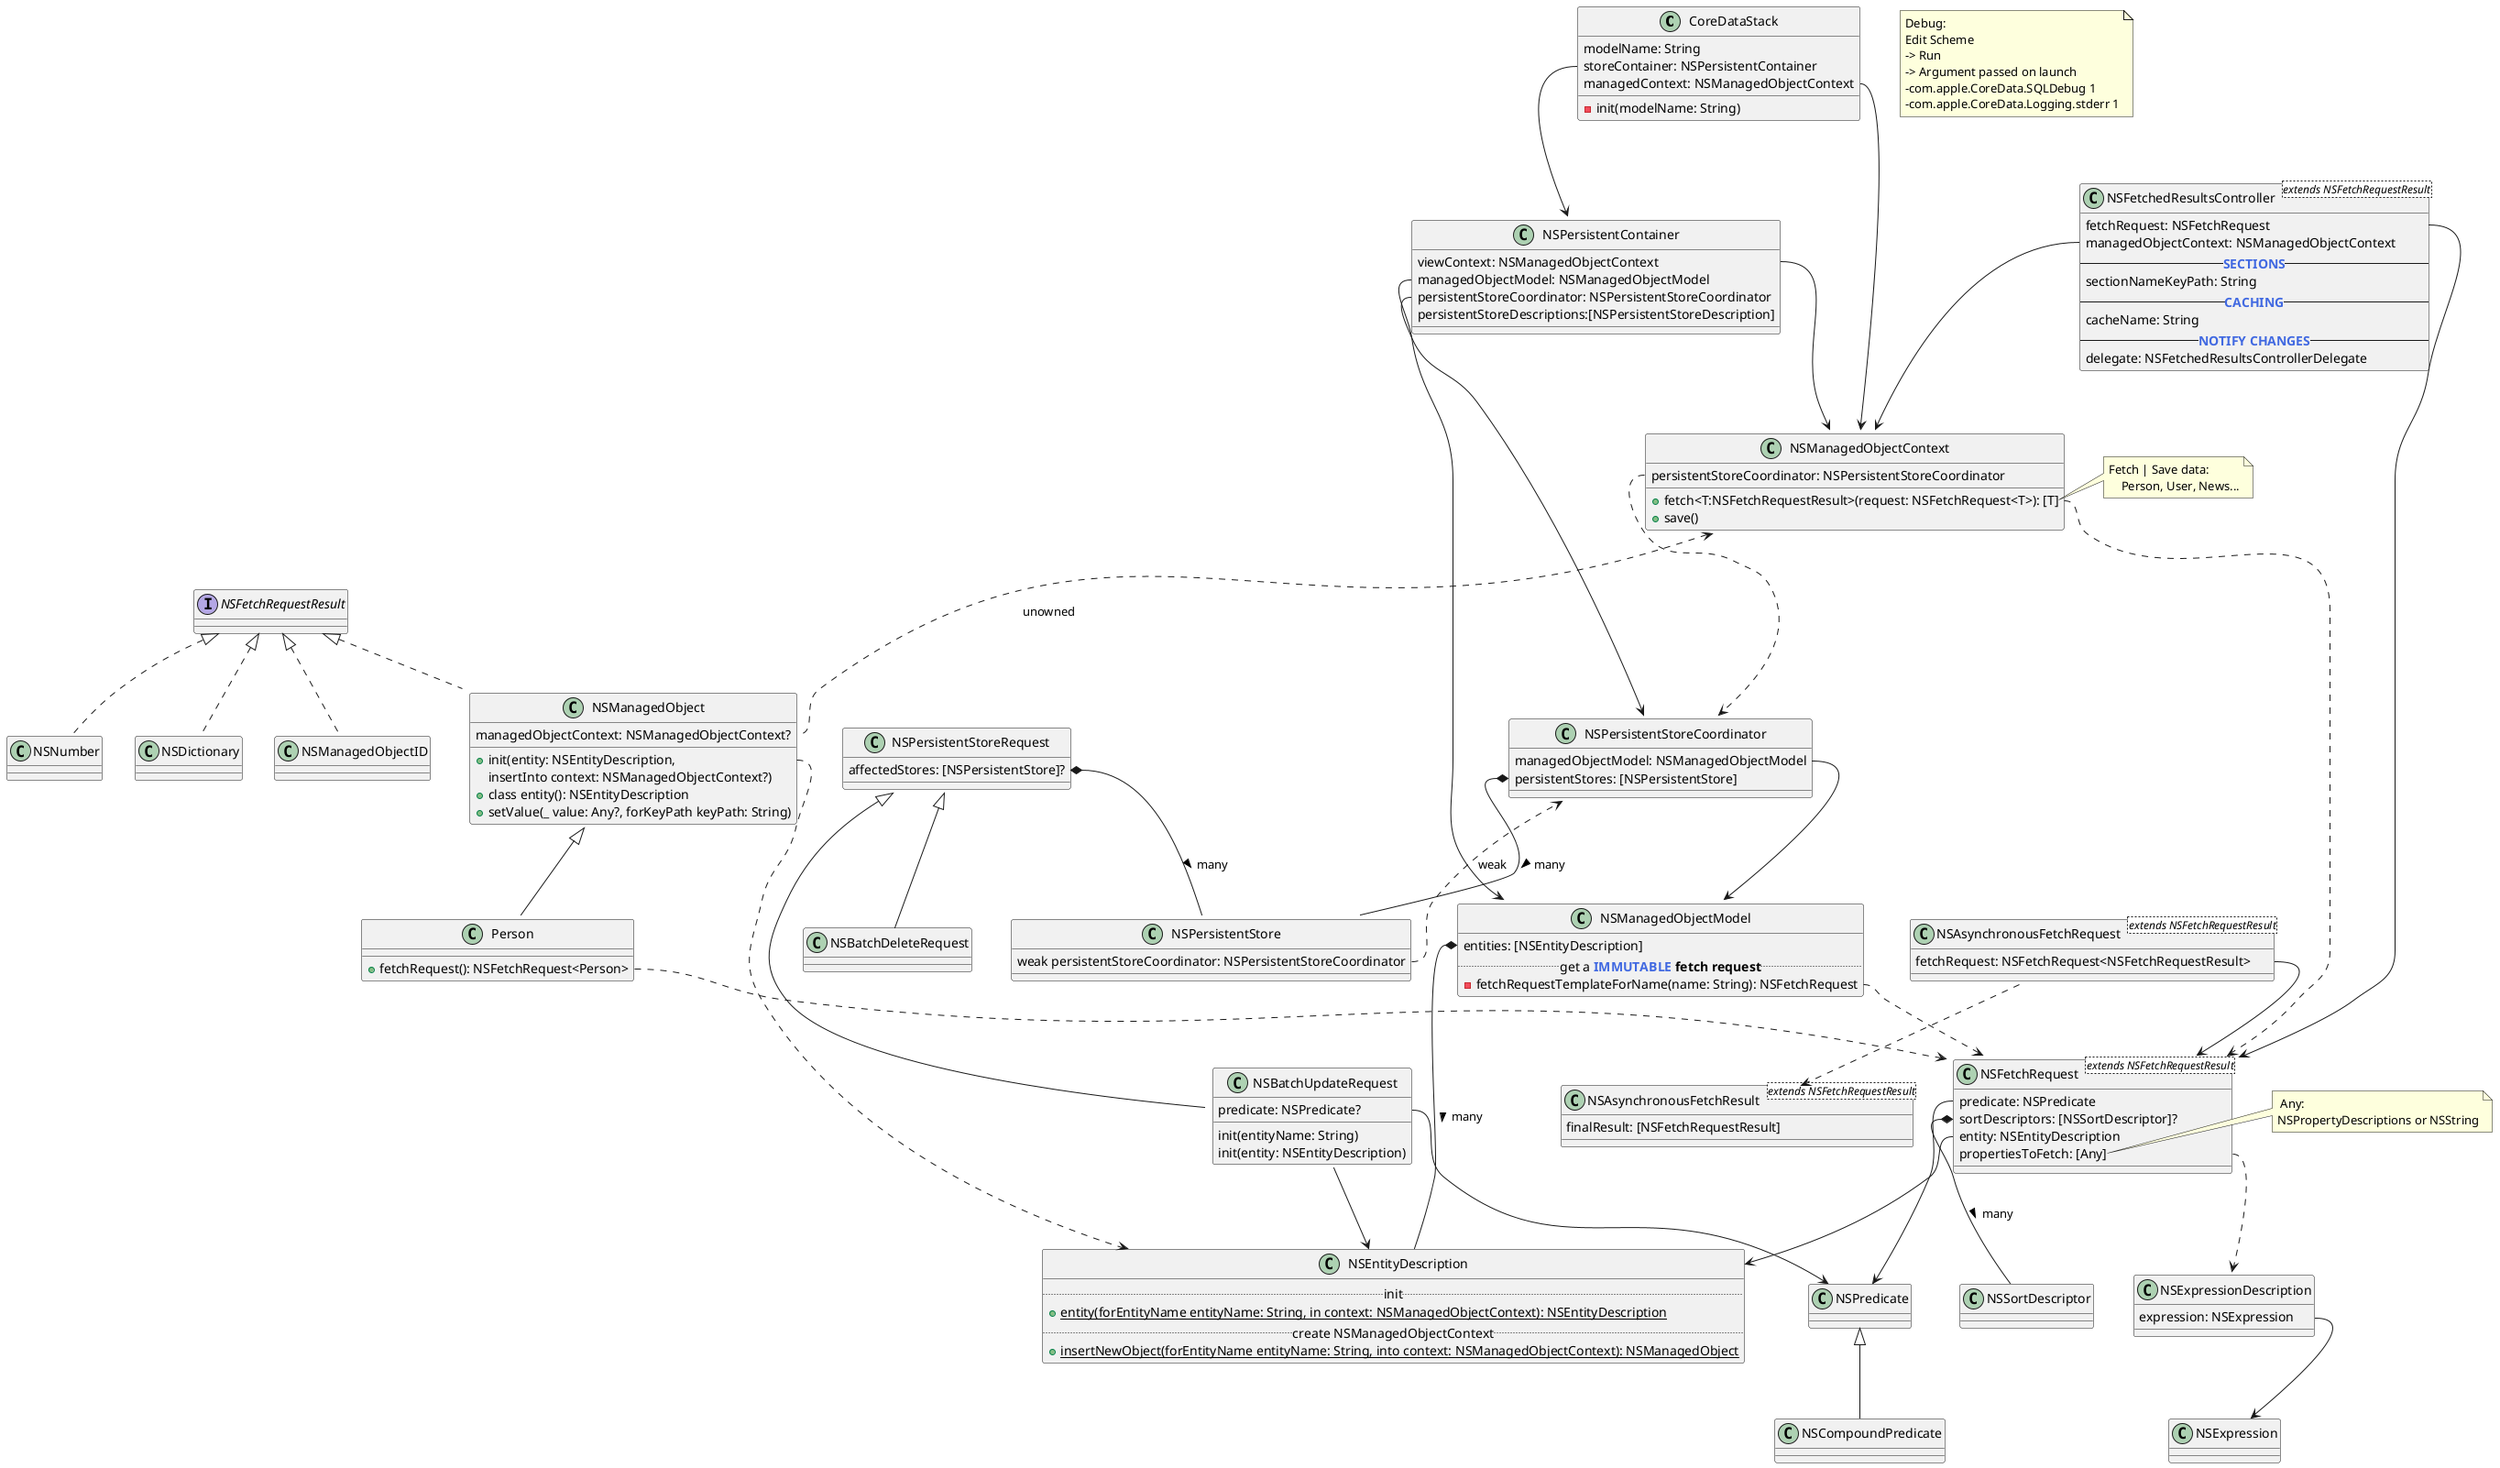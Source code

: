 @startuml

class CoreDataStack
class NSEntityDescription
class NSFetchRequest
class NSManagedObject
class NSManagedObjectContext
class NSManagedObjectContext
class NSManagedObjectModel
class NSPersistentStore
class NSPersistentStoreCoordinator
class NSPredicate
class Person
interface NSFetchRequestResult

note "Debug: \nEdit Scheme \n-> Run \n-> Argument passed on launch \n-com.apple.CoreData.SQLDebug 1 \n-com.apple.CoreData.Logging.stderr 1" as N1

class CoreDataStack {
    modelName: String
    -init(modelName: String)
    storeContainer: NSPersistentContainer
    managedContext: NSManagedObjectContext
}
CoreDataStack::storeContainer --> NSPersistentContainer
CoreDataStack::managedContext --> NSManagedObjectContext


NSManagedObject <|-- Person

class NSPredicate
class NSCompoundPredicate

NSPredicate <|-- NSCompoundPredicate 

class NSManagedObjectContext {
    +fetch<T:NSFetchRequestResult>(request: NSFetchRequest<T>): [T]
    +save()
    persistentStoreCoordinator: NSPersistentStoreCoordinator 
}
NSManagedObjectContext::fetch ..->NSFetchRequest
note right of NSManagedObjectContext::fetch
Fetch | Save data: 
    Person, User, News...
end note
NSManagedObjectContext::persistentStoreCoordinator ..-> NSPersistentStoreCoordinator

class NSPersistentStore {
    weak persistentStoreCoordinator: NSPersistentStoreCoordinator
}
NSPersistentStore::persistentStoreCoordinator ..> NSPersistentStoreCoordinator: weak

class NSBatchUpdateRequest {
    init(entityName: String)
    init(entity: NSEntityDescription)
    predicate: NSPredicate?
}
NSBatchUpdateRequest --> NSEntityDescription
NSBatchUpdateRequest::predicate --> NSPredicate
NSPersistentStoreRequest <|-- NSBatchUpdateRequest

class NSBatchDeleteRequest
NSPersistentStoreRequest <|-- NSBatchDeleteRequest

class NSPersistentStoreRequest {
    affectedStores: [NSPersistentStore]?
}
NSPersistentStoreRequest::affectedStores *-- NSPersistentStore : many >


class NSManagedObject {
     managedObjectContext: NSManagedObjectContext?
    +init(entity: NSEntityDescription, 
          insertInto context: NSManagedObjectContext?)
    +class entity(): NSEntityDescription
    +setValue(_ value: Any?, forKeyPath keyPath: String)
}
NSManagedObject::entity ..> NSEntityDescription
NSManagedObjectContext <.. NSManagedObject::managedObjectContext: unowned

class NSFetchRequest<extends NSFetchRequestResult> {
    predicate: NSPredicate
    sortDescriptors: [NSSortDescriptor]?
    entity: NSEntityDescription
    propertiesToFetch: [Any]
}
NSFetchRequest::predicate --> NSPredicate
NSFetchRequest::sortDescriptors *-- NSSortDescriptor : many >
NSFetchRequest::entity --> NSEntityDescription
NSFetchRequest::propertiesToFetch ..> NSExpressionDescription
note right of NSFetchRequest::propertiesToFetch
    Any: 
   NSPropertyDescriptions or NSString
end note

class NSAsynchronousFetchRequest<extends NSFetchRequestResult> {
    fetchRequest: NSFetchRequest<NSFetchRequestResult>
}
NSAsynchronousFetchRequest::fetchRequest --> NSFetchRequest



class NSEntityDescription {
    .. init ..
    + {classifier} entity(forEntityName entityName: String, in context: NSManagedObjectContext): NSEntityDescription
    .. create NSManagedObjectContext ..
    + {classifier} insertNewObject(forEntityName entityName: String, into context: NSManagedObjectContext): NSManagedObject
}

class Person {
    +fetchRequest(): NSFetchRequest<Person>
}
Person::fetchRequest ..> NSFetchRequest

class NSPersistentContainer {
    viewContext: NSManagedObjectContext
    managedObjectModel: NSManagedObjectModel 
    persistentStoreCoordinator: NSPersistentStoreCoordinator
    persistentStoreDescriptions:[NSPersistentStoreDescription]
}
NSPersistentContainer::viewContext --> NSManagedObjectContext
NSPersistentContainer::managedObjectModel --> NSManagedObjectModel 
NSPersistentContainer::persistentStoreCoordinator --> NSPersistentStoreCoordinator


class NSManagedObjectModel {
    entities: [NSEntityDescription]
    .. get a <b><color:royalBlue>IMMUTABLE</color> fetch request ..
    -fetchRequestTemplateForName(name: String): NSFetchRequest 
}
NSManagedObjectModel::entities *-- NSEntityDescription : many >
NSManagedObjectModel::fetchRequestTemplateForName ..> NSFetchRequest
class NSPersistentStoreCoordinator {
    managedObjectModel: NSManagedObjectModel
    persistentStores: [NSPersistentStore]
}
NSPersistentStoreCoordinator::managedObjectModel --> NSManagedObjectModel
NSPersistentStoreCoordinator::persistentStores *-- NSPersistentStore : many >

NSFetchRequestResult <|.. NSNumber
NSFetchRequestResult <|.. NSDictionary
NSFetchRequestResult <|.. NSManagedObject
NSFetchRequestResult <|.. NSManagedObjectID

class NSExpressionDescription {
    expression: NSExpression
}
NSExpressionDescription::expression --> NSExpression

class NSExpression

class NSAsynchronousFetchResult<extends NSFetchRequestResult> {
    finalResult: [NSFetchRequestResult]
}
NSAsynchronousFetchRequest ..> NSAsynchronousFetchResult

class NSFetchedResultsController<extends NSFetchRequestResult> {
    fetchRequest: NSFetchRequest
    managedObjectContext: NSManagedObjectContext
    -- <b><color:royalBlue>SECTIONS</color> --
    sectionNameKeyPath: String
    --  <b><color:royalBlue>CACHING</color>  --
    cacheName: String
    --  <b><color:royalBlue>NOTIFY CHANGES</color>  --
    delegate: NSFetchedResultsControllerDelegate
}
NSFetchedResultsController::fetchRequest --> NSFetchRequest
NSFetchedResultsController::managedObjectContext --> NSManagedObjectContext
@enduml